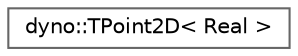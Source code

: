 digraph "Graphical Class Hierarchy"
{
 // LATEX_PDF_SIZE
  bgcolor="transparent";
  edge [fontname=Helvetica,fontsize=10,labelfontname=Helvetica,labelfontsize=10];
  node [fontname=Helvetica,fontsize=10,shape=box,height=0.2,width=0.4];
  rankdir="LR";
  Node0 [id="Node000000",label="dyno::TPoint2D\< Real \>",height=0.2,width=0.4,color="grey40", fillcolor="white", style="filled",URL="$classdyno_1_1_t_point2_d.html",tooltip="0D geometric primitive in two-dimensional space"];
}
